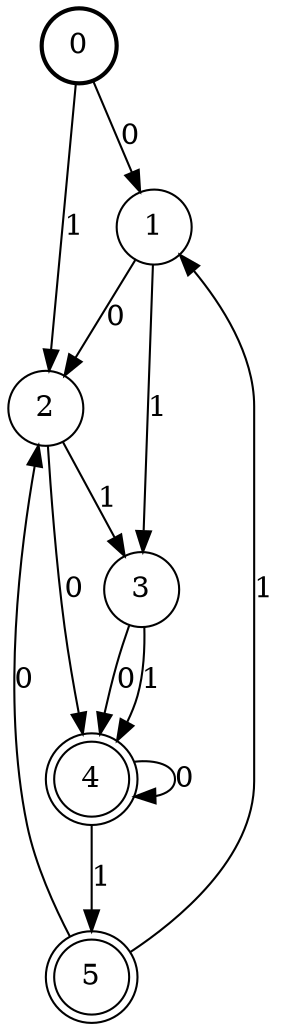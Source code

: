 digraph Automat {
    node [shape = circle];
    0 [style = "bold"];
    0 -> 1 [label = "0"];
    0 -> 2 [label = "1"];
    1 -> 2 [label = "0"];
    1 -> 3 [label = "1"];
    2 -> 4 [label = "0"];
    2 -> 3 [label = "1"];
    3 -> 4 [label = "0"];
    3 -> 4 [label = "1"];
    4 [peripheries=2]
    4 -> 4 [label = "0"];
    4 -> 5 [label = "1"];
    5 [peripheries=2]
    5 -> 2 [label = "0"];
    5 -> 1 [label = "1"];
}
